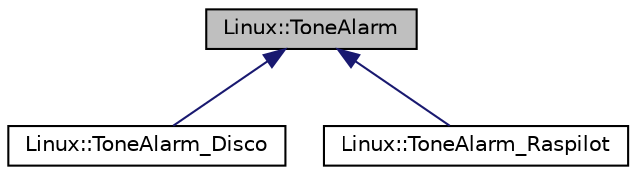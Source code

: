 digraph "Linux::ToneAlarm"
{
 // INTERACTIVE_SVG=YES
  edge [fontname="Helvetica",fontsize="10",labelfontname="Helvetica",labelfontsize="10"];
  node [fontname="Helvetica",fontsize="10",shape=record];
  Node1 [label="Linux::ToneAlarm",height=0.2,width=0.4,color="black", fillcolor="grey75", style="filled", fontcolor="black"];
  Node1 -> Node2 [dir="back",color="midnightblue",fontsize="10",style="solid",fontname="Helvetica"];
  Node2 [label="Linux::ToneAlarm_Disco",height=0.2,width=0.4,color="black", fillcolor="white", style="filled",URL="$classLinux_1_1ToneAlarm__Disco.html"];
  Node1 -> Node3 [dir="back",color="midnightblue",fontsize="10",style="solid",fontname="Helvetica"];
  Node3 [label="Linux::ToneAlarm_Raspilot",height=0.2,width=0.4,color="black", fillcolor="white", style="filled",URL="$classLinux_1_1ToneAlarm__Raspilot.html"];
}
